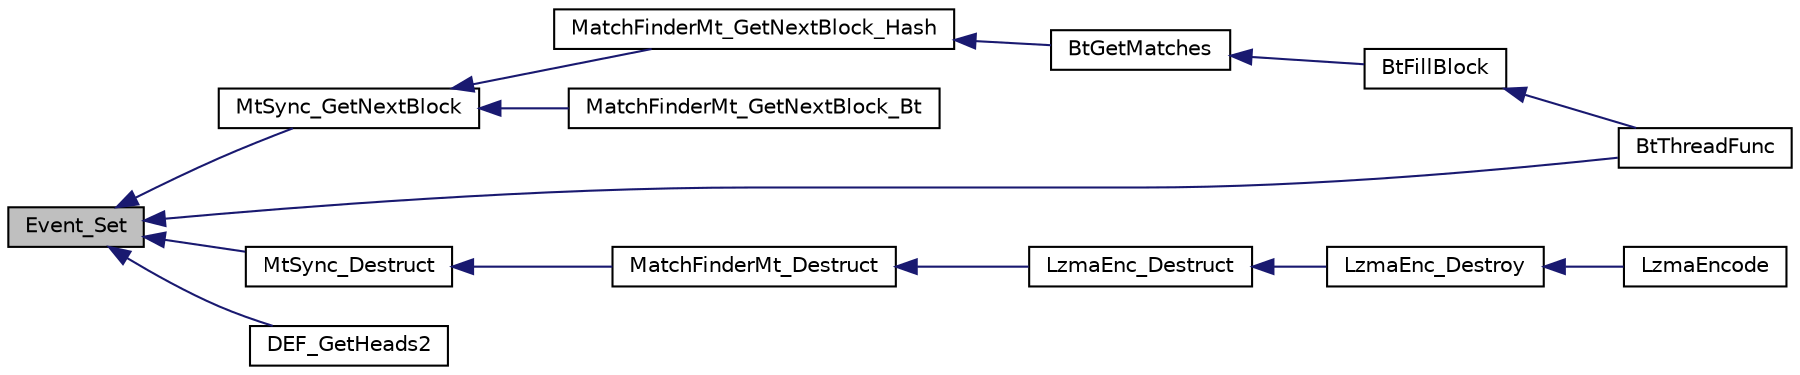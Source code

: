 digraph G
{
  edge [fontname="Helvetica",fontsize="10",labelfontname="Helvetica",labelfontsize="10"];
  node [fontname="Helvetica",fontsize="10",shape=record];
  rankdir="LR";
  Node1 [label="Event_Set",height=0.2,width=0.4,color="black", fillcolor="grey75", style="filled" fontcolor="black"];
  Node1 -> Node2 [dir="back",color="midnightblue",fontsize="10",style="solid",fontname="Helvetica"];
  Node2 [label="MtSync_GetNextBlock",height=0.2,width=0.4,color="black", fillcolor="white", style="filled",URL="$_lz_find_mt_8c.html#a80cd9cc04137f207a444f48be61d8495"];
  Node2 -> Node3 [dir="back",color="midnightblue",fontsize="10",style="solid",fontname="Helvetica"];
  Node3 [label="MatchFinderMt_GetNextBlock_Hash",height=0.2,width=0.4,color="black", fillcolor="white", style="filled",URL="$_lz_find_mt_8c.html#a3b1e0a4a8b7b73efecfe07be0dd79dc2"];
  Node3 -> Node4 [dir="back",color="midnightblue",fontsize="10",style="solid",fontname="Helvetica"];
  Node4 [label="BtGetMatches",height=0.2,width=0.4,color="black", fillcolor="white", style="filled",URL="$_lz_find_mt_8c.html#a3f0a42e7da9f4baaf020ac98ecad749e"];
  Node4 -> Node5 [dir="back",color="midnightblue",fontsize="10",style="solid",fontname="Helvetica"];
  Node5 [label="BtFillBlock",height=0.2,width=0.4,color="black", fillcolor="white", style="filled",URL="$_lz_find_mt_8c.html#a117338a38df1ae209893e5776ffbc327"];
  Node5 -> Node6 [dir="back",color="midnightblue",fontsize="10",style="solid",fontname="Helvetica"];
  Node6 [label="BtThreadFunc",height=0.2,width=0.4,color="black", fillcolor="white", style="filled",URL="$_lz_find_mt_8c.html#a9388955f0272d2954a5f7d30de7e595f"];
  Node2 -> Node7 [dir="back",color="midnightblue",fontsize="10",style="solid",fontname="Helvetica"];
  Node7 [label="MatchFinderMt_GetNextBlock_Bt",height=0.2,width=0.4,color="black", fillcolor="white", style="filled",URL="$_lz_find_mt_8c.html#a2433becc5bea5a5ff38d8894bfb243c9"];
  Node1 -> Node8 [dir="back",color="midnightblue",fontsize="10",style="solid",fontname="Helvetica"];
  Node8 [label="MtSync_Destruct",height=0.2,width=0.4,color="black", fillcolor="white", style="filled",URL="$_lz_find_mt_8c.html#abe828e1f84f9d54d9d52bf271cc656ba"];
  Node8 -> Node9 [dir="back",color="midnightblue",fontsize="10",style="solid",fontname="Helvetica"];
  Node9 [label="MatchFinderMt_Destruct",height=0.2,width=0.4,color="black", fillcolor="white", style="filled",URL="$_lz_find_mt_8h.html#a8f04458f06b00f3c982627cc01f566ce"];
  Node9 -> Node10 [dir="back",color="midnightblue",fontsize="10",style="solid",fontname="Helvetica"];
  Node10 [label="LzmaEnc_Destruct",height=0.2,width=0.4,color="black", fillcolor="white", style="filled",URL="$_lzma_enc_8c.html#a468c61c864910402968dee57bc958ea8"];
  Node10 -> Node11 [dir="back",color="midnightblue",fontsize="10",style="solid",fontname="Helvetica"];
  Node11 [label="LzmaEnc_Destroy",height=0.2,width=0.4,color="black", fillcolor="white", style="filled",URL="$_lzma_enc_8h.html#a065756196601bbeb1910df0f574205ac"];
  Node11 -> Node12 [dir="back",color="midnightblue",fontsize="10",style="solid",fontname="Helvetica"];
  Node12 [label="LzmaEncode",height=0.2,width=0.4,color="black", fillcolor="white", style="filled",URL="$_lzma_enc_8h.html#a5b557f56f2aba7069f192c2d51c187cc"];
  Node1 -> Node13 [dir="back",color="midnightblue",fontsize="10",style="solid",fontname="Helvetica"];
  Node13 [label="DEF_GetHeads2",height=0.2,width=0.4,color="black", fillcolor="white", style="filled",URL="$_lz_find_mt_8c.html#abf078545d1f0117b8732a0ed175badfc"];
  Node1 -> Node6 [dir="back",color="midnightblue",fontsize="10",style="solid",fontname="Helvetica"];
}
